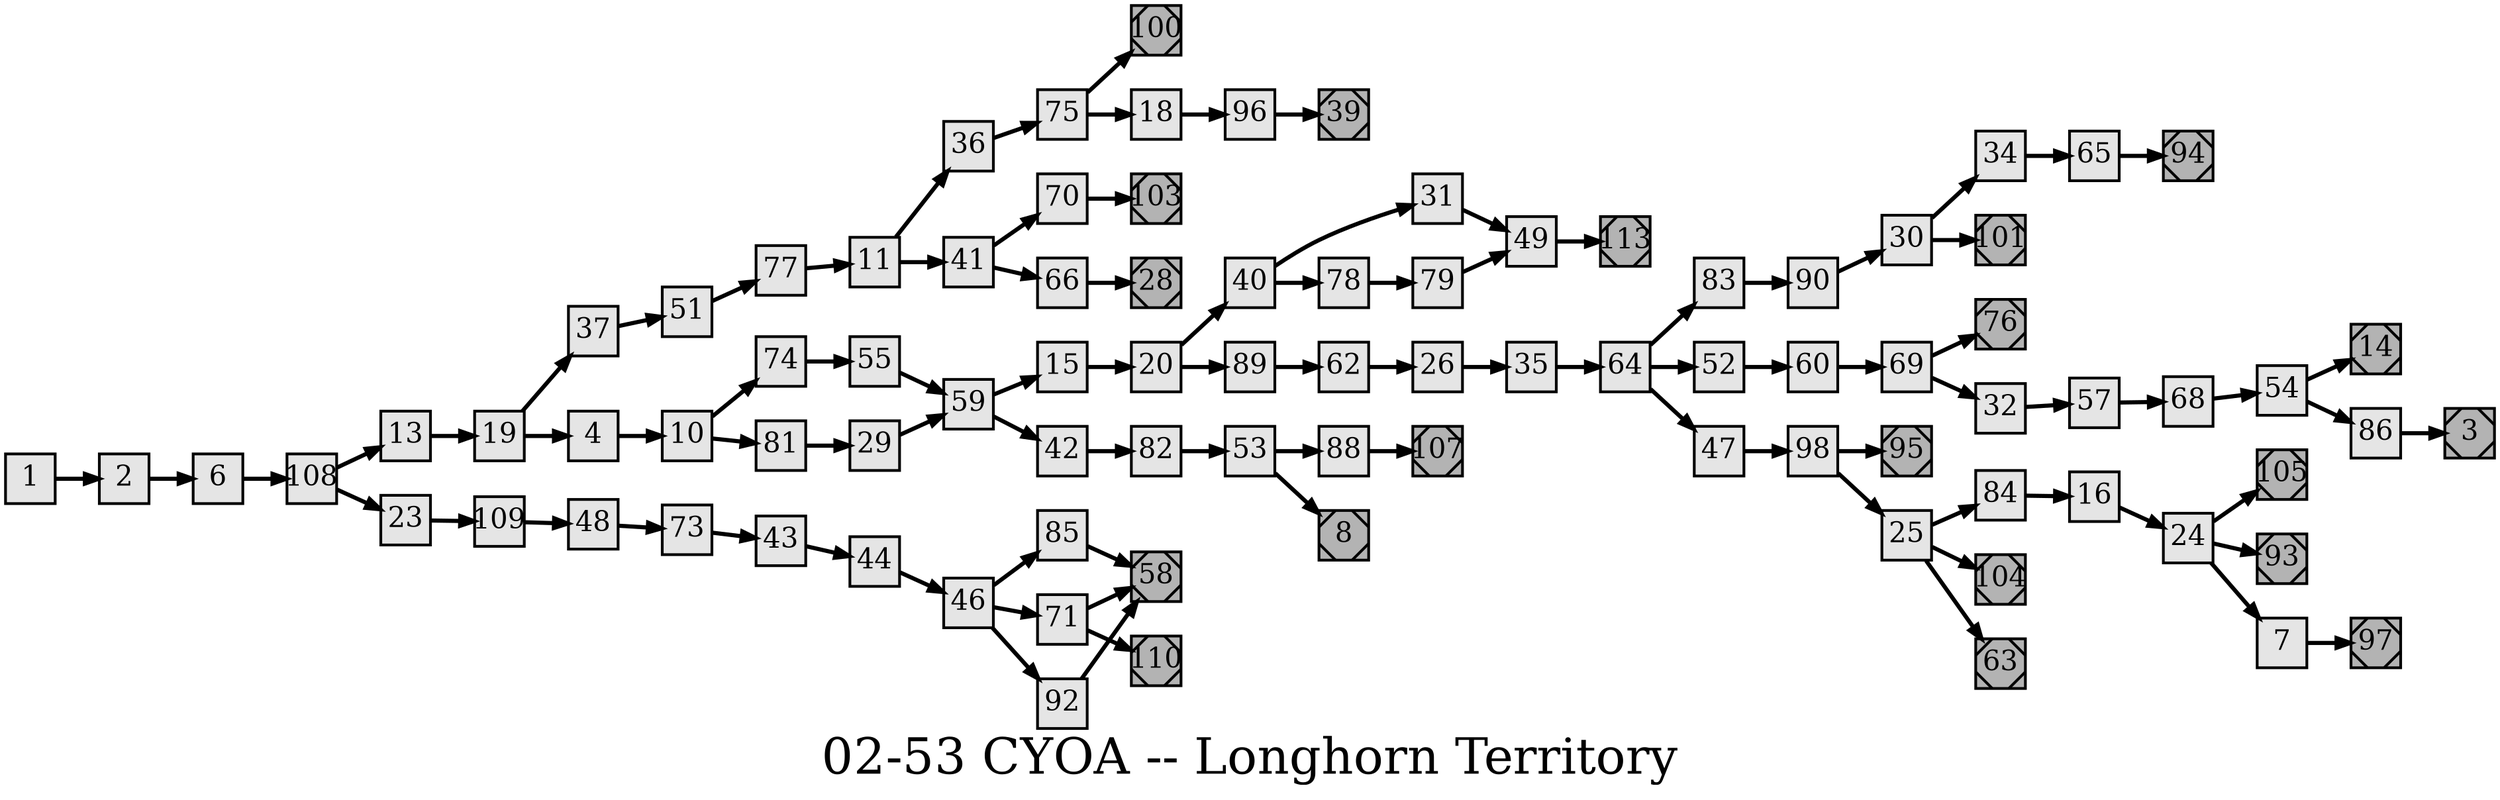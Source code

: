 digraph g{
  graph [ label="02-53 CYOA -- Longhorn Territory" rankdir=LR, ordering=out, fontsize=36, nodesep="0.35", ranksep="0.45"];
  node  [shape=rect, penwidth=2, fontsize=20, style=filled, fillcolor=grey90, margin="0,0", labelfloat=true, regular=true, fixedsize=true];
  edge  [labelfloat=true, penwidth=3, fontsize=12];
  // ---;
  // group  : Katz;
  // id     : 02-53;
  // gbid   : 452;
  // series : CYOA;
  // title  : Longhorn Territory;
  // author : March Newman;
  // credit:;
  // - name : Cindy Lam;
  // role : encoder;
  // date : 2018-05-18;
  // render:;
  // - name   : small;
  // styles : gvStyles.txt;
  // engine : dot;
  // comment: >;
  
  // ---;
  
  // From | To;
  1 -> 2;
  2 -> 6;
  3	[ xlabel="E", shape=Msquare, fontsize=20, fillcolor=grey70, xlabel="" ];
  4 -> 10;
  6 -> 108;
  7 -> 97;
  8	[ xlabel="E", shape=Msquare, fontsize=20, fillcolor=grey70, xlabel="" ];
  10 -> 74;
  10 -> 81;
  11 -> 36;
  11 -> 41;
  13 -> 19;
  14	[ xlabel="E", shape=Msquare, fontsize=20, fillcolor=grey70, xlabel="" ];
  15 -> 20;
  16 -> 24;
  18 -> 96;
  19 -> 37;
  19 -> 4;
  20 -> 40;
  20 -> 89;
  23 -> 109;
  24 -> 105;
  24 -> 93;
  24 -> 7;
  25 -> 84;
  25 -> 104;
  25 -> 63;
  26 -> 35;
  28	[ xlabel="E", shape=Msquare, fontsize=20, fillcolor=grey70, xlabel="" ];
  29 -> 59;
  30 -> 34;
  30 -> 101;
  31 -> 49;
  32 -> 57;
  34 -> 65;
  35 -> 64;
  36 -> 75;
  37 -> 51;
  39	[ xlabel="E", shape=Msquare, fontsize=20, fillcolor=grey70, xlabel="" ];
  40 -> 31;
  40 -> 78;
  41 -> 70;
  41 -> 66;
  42 -> 82;
  43 -> 44;
  44 -> 46;
  46 -> 85;
  46 -> 71;
  46 -> 92;
  47 -> 98;
  48 -> 73;
  49 -> 113;
  51 -> 77;
  52 -> 60;
  53 -> 88;
  53 -> 8;
  54 -> 14;
  54 -> 86;
  55 -> 59;
  57 -> 68;
  58	[ xlabel="E", shape=Msquare, fontsize=20, fillcolor=grey70, xlabel="" ];
  59 -> 15;
  59 -> 42;
  60 -> 69;
  62 -> 26;
  63	[ xlabel="E", shape=Msquare, fontsize=20, fillcolor=grey70, xlabel="" ];
  64 -> 83;
  64 -> 52;
  64 -> 47;
  65 -> 94;
  66 -> 28;
  68 -> 54;
  69 -> 76;
  69 -> 32;
  70 -> 103;
  71 -> 58;
  71 -> 110;
  73 -> 43;
  74 -> 55;
  75 -> 100;
  75 -> 18;
  76	[ xlabel="E", shape=Msquare, fontsize=20, fillcolor=grey70, xlabel="" ];
  77 -> 11;
  78 -> 79;
  79 -> 49;
  81 -> 29;
  82 -> 53;
  83 -> 90;
  84 -> 16;
  85 -> 58;
  86 -> 3;
  88 -> 107;
  89 -> 62;
  90 -> 30;
  92 -> 58;
  93	[ xlabel="E", shape=Msquare, fontsize=20, fillcolor=grey70, xlabel="" ];
  94	[ xlabel="E", shape=Msquare, fontsize=20, fillcolor=grey70, xlabel="" ];
  95	[ xlabel="E", shape=Msquare, fontsize=20, fillcolor=grey70, xlabel="" ];
  96 -> 39;
  97	[ xlabel="E", shape=Msquare, fontsize=20, fillcolor=grey70, xlabel="" ];
  98 -> 95;
  98 -> 25;
  100	[ xlabel="E", shape=Msquare, fontsize=20, fillcolor=grey70, xlabel="" ];
  101	[ xlabel="E", shape=Msquare, fontsize=20, fillcolor=grey70, xlabel="" ];
  103	[ xlabel="E", shape=Msquare, fontsize=20, fillcolor=grey70, xlabel="" ];
  104	[ xlabel="E", shape=Msquare, fontsize=20, fillcolor=grey70, xlabel="" ];
  105	[ xlabel="E", shape=Msquare, fontsize=20, fillcolor=grey70, xlabel="" ];
  107	[ xlabel="E", shape=Msquare, fontsize=20, fillcolor=grey70, xlabel="" ];
  108 -> 13;
  108 -> 23;
  109 -> 48;
  110	[ xlabel="E", shape=Msquare, fontsize=20, fillcolor=grey70, xlabel="" ];
  113	[ xlabel="E", shape=Msquare, fontsize=20, fillcolor=grey70, xlabel="" ];

  // Illustrations;
  
  1	[ xlabel="ILL", image="illustration-full.png", xlabel="" ];
  4	[ xlabel="ILL", image="illustration-full.png", xlabel="" ];
  8	[ xlabel="ILL", image="illustration-full.png", xlabel="" ];
  13	[ xlabel="ILL", image="illustration-full.png", xlabel="" ];
  16	[ xlabel="ILL", image="illustration-full.png", xlabel="" ];
  20	[ xlabel="ILL", image="illustration-full.png", xlabel="" ];
  23	[ xlabel="ILL", image="illustration-full.png", xlabel="" ];
  26	[ xlabel="ILL", image="illustration-full.png", xlabel="" ];
  32	[ xlabel="ILL", image="illustration-full.png", xlabel="" ];
  39	[ xlabel="ILL", image="illustration-full.png", xlabel="" ];
  44	[ xlabel="ILL", image="illustration-full.png", xlabel="" ];
  51	[ xlabel="ILL", image="illustration-full.png", xlabel="" ];
  57	[ xlabel="ILL", image="illustration-full.png", xlabel="" ];
  60	[ xlabel="ILL", image="illustration-full.png", xlabel="" ];
  66	[ xlabel="ILL", image="illustration-full.png", xlabel="" ];
  73	[ xlabel="ILL", image="illustration-full.png", xlabel="" ];
  81	[ xlabel="ILL", image="illustration-full.png", xlabel="" ];
  86	[ xlabel="ILL", image="illustration-full.png", xlabel="" ];
  90	[ xlabel="ILL", image="illustration-full.png", xlabel="" ];
  98	[ xlabel="ILL", image="illustration-full.png", xlabel="" ];
  103	[ xlabel="ILL", image="illustration-full.png", xlabel="" ];
  107	[ xlabel="ILL", image="illustration-full.png", xlabel="" ];
  110	[ xlabel="ILL", image="illustration-full.png", xlabel="" ];
  113	[ xlabel="ILL", image="illustration-full.png", xlabel="" ];
}

